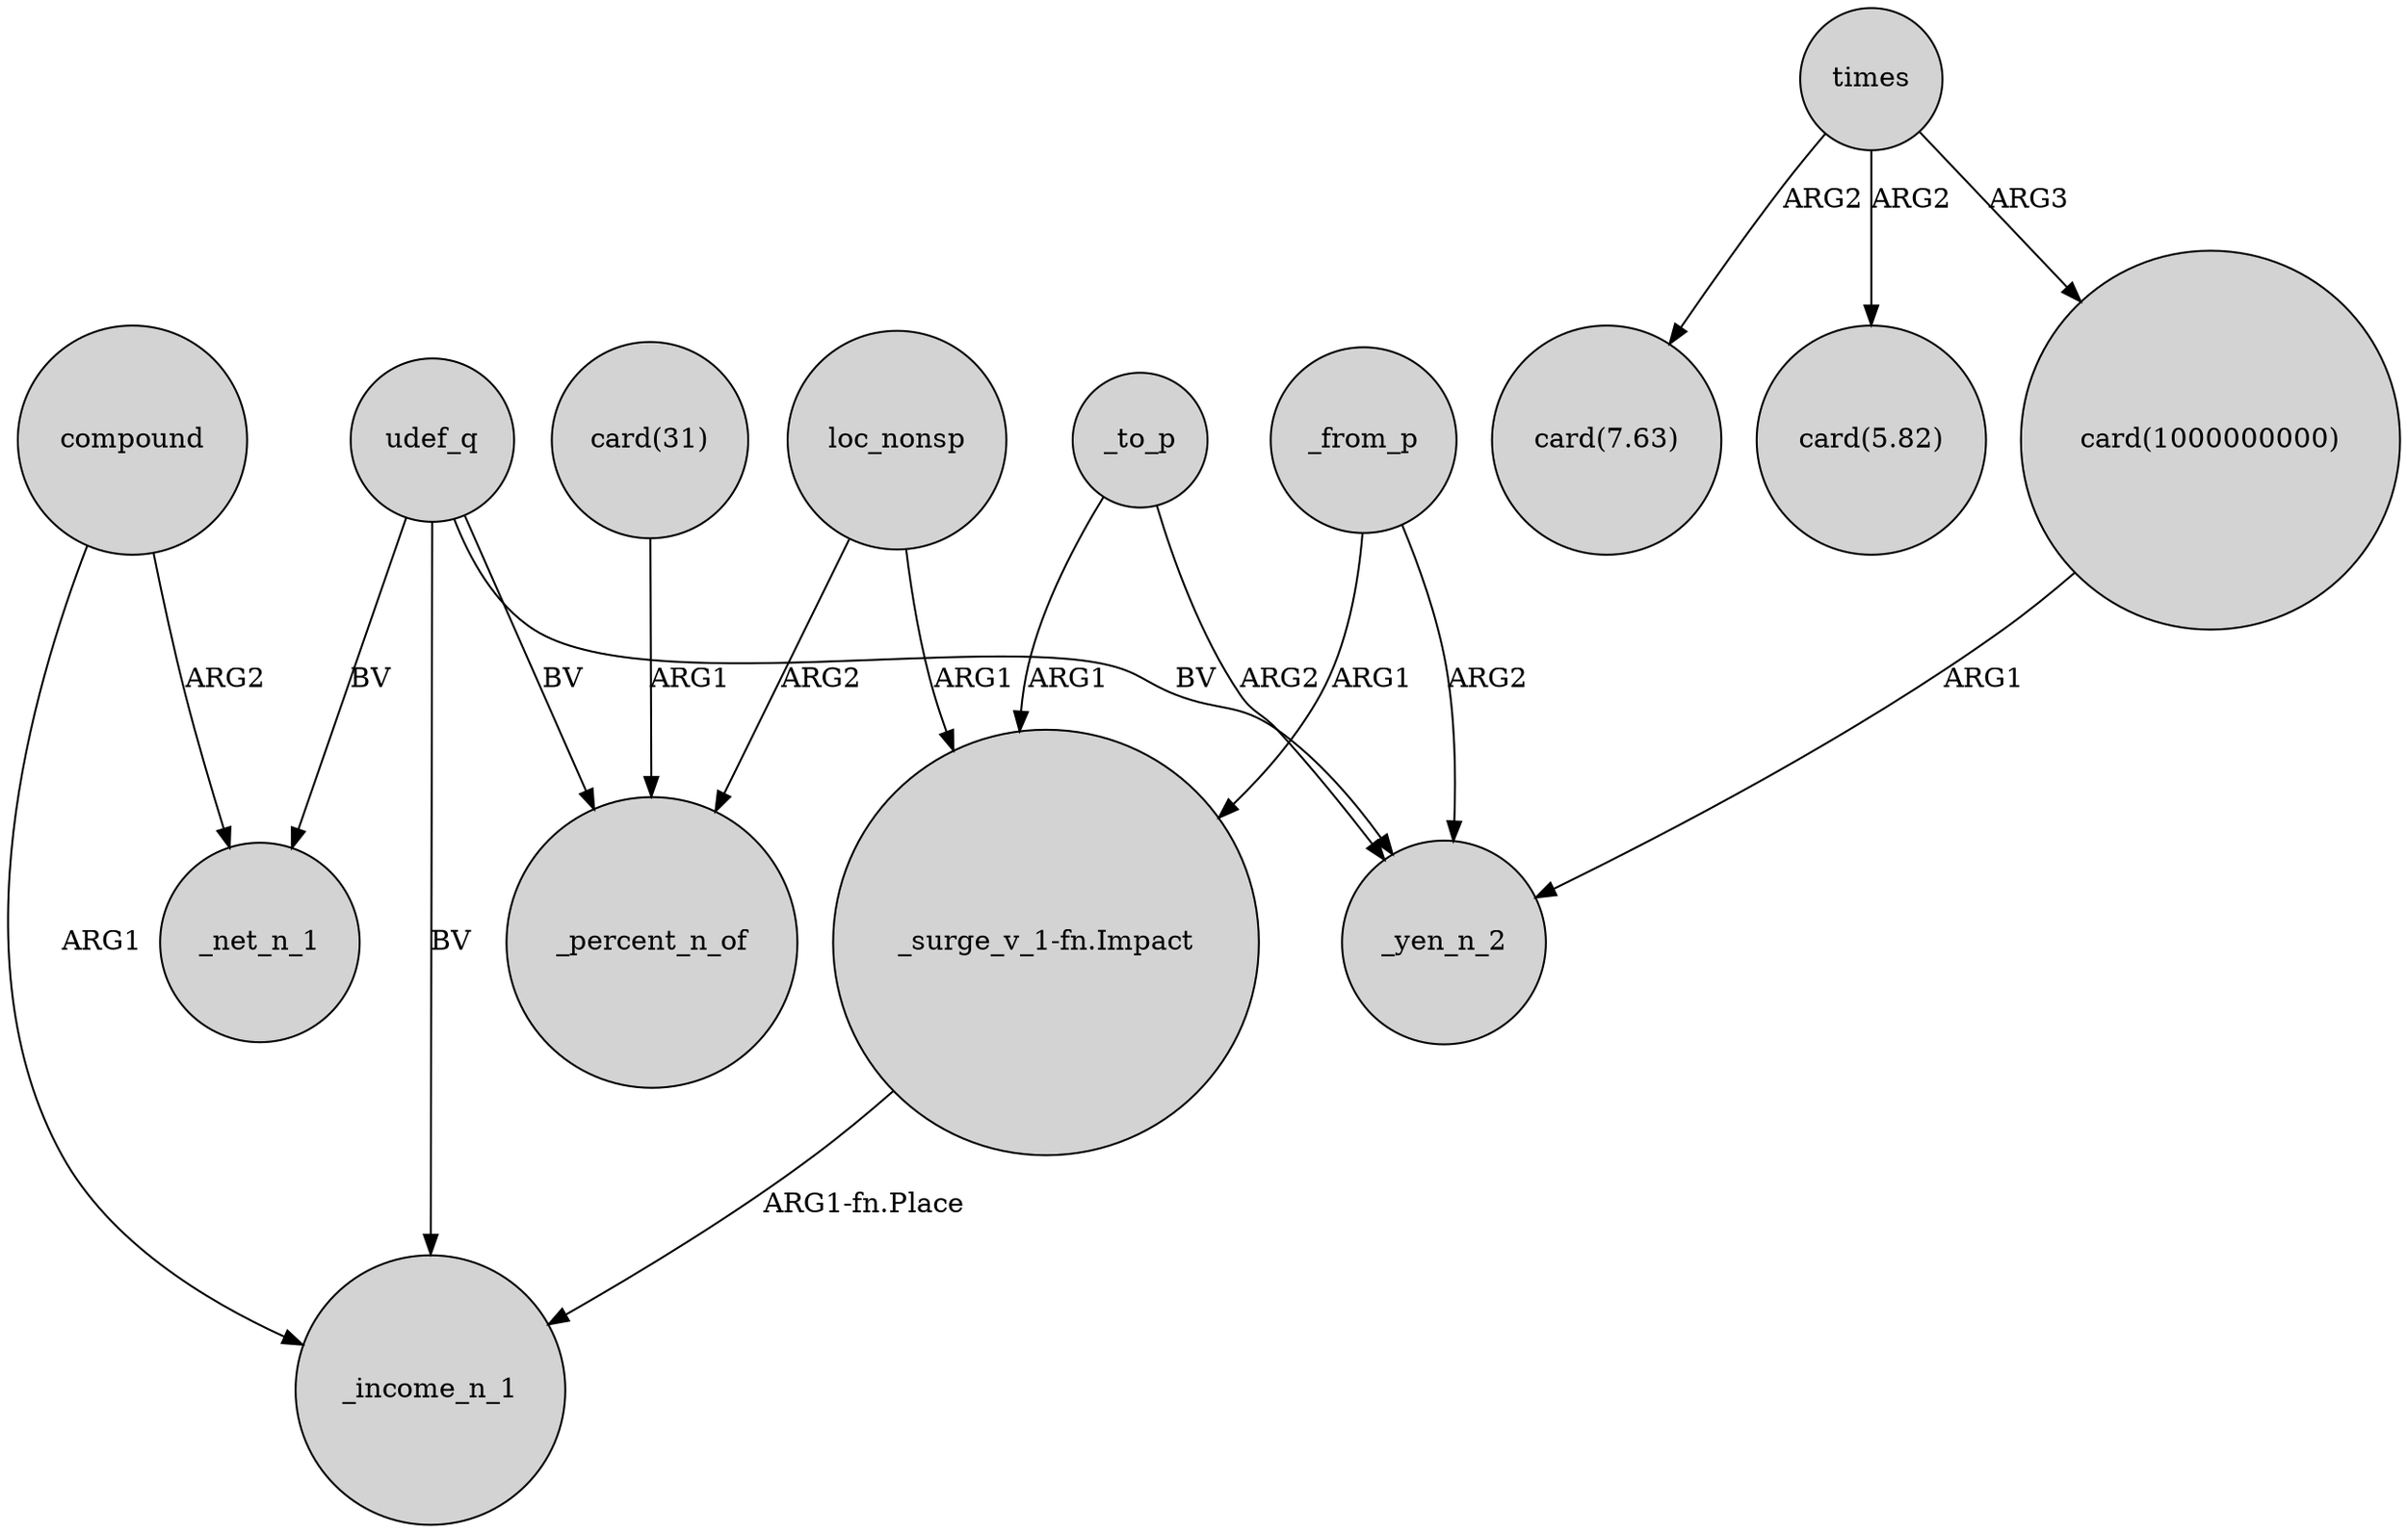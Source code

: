digraph {
	node [shape=circle style=filled]
	compound -> _income_n_1 [label=ARG1]
	udef_q -> _percent_n_of [label=BV]
	"card(1000000000)" -> _yen_n_2 [label=ARG1]
	"card(31)" -> _percent_n_of [label=ARG1]
	_from_p -> _yen_n_2 [label=ARG2]
	_to_p -> _yen_n_2 [label=ARG2]
	udef_q -> _net_n_1 [label=BV]
	_to_p -> "_surge_v_1-fn.Impact" [label=ARG1]
	compound -> _net_n_1 [label=ARG2]
	times -> "card(1000000000)" [label=ARG3]
	udef_q -> _income_n_1 [label=BV]
	loc_nonsp -> "_surge_v_1-fn.Impact" [label=ARG1]
	times -> "card(7.63)" [label=ARG2]
	"_surge_v_1-fn.Impact" -> _income_n_1 [label="ARG1-fn.Place"]
	_from_p -> "_surge_v_1-fn.Impact" [label=ARG1]
	times -> "card(5.82)" [label=ARG2]
	loc_nonsp -> _percent_n_of [label=ARG2]
	udef_q -> _yen_n_2 [label=BV]
}
